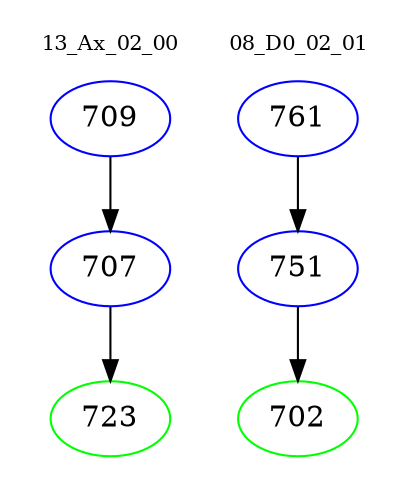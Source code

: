 digraph{
subgraph cluster_0 {
color = white
label = "13_Ax_02_00";
fontsize=10;
T0_709 [label="709", color="blue"]
T0_709 -> T0_707 [color="black"]
T0_707 [label="707", color="blue"]
T0_707 -> T0_723 [color="black"]
T0_723 [label="723", color="green"]
}
subgraph cluster_1 {
color = white
label = "08_D0_02_01";
fontsize=10;
T1_761 [label="761", color="blue"]
T1_761 -> T1_751 [color="black"]
T1_751 [label="751", color="blue"]
T1_751 -> T1_702 [color="black"]
T1_702 [label="702", color="green"]
}
}
